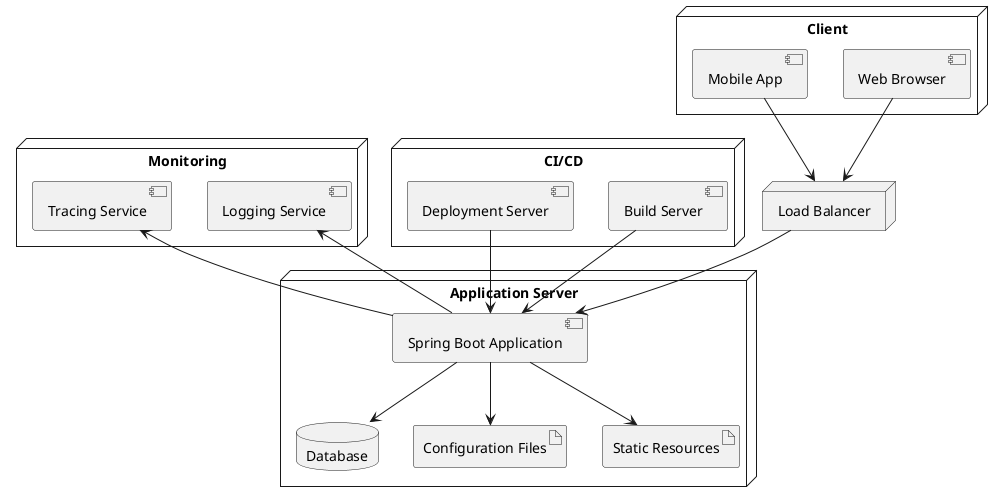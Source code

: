 @startuml
skinparam backgroundColor #FFFFFF
skinparam componentStyle uml2

node "Application Server" {
  [Spring Boot Application]
  database "Database" as db
  artifact "Configuration Files" as config
  artifact "Static Resources" as static
  [Spring Boot Application] --> db
  [Spring Boot Application] --> config
  [Spring Boot Application] --> static
}

node "Load Balancer" {
  [Load Balancer] --> [Spring Boot Application]
}

node "Client" {
  [Web Browser]
  [Mobile App]
  [Web Browser] --> [Load Balancer]
  [Mobile App] --> [Load Balancer]
}

node "Monitoring" {
  [Logging Service]
  [Tracing Service]
  [Logging Service] <-- [Spring Boot Application]
  [Tracing Service] <-- [Spring Boot Application]
}

node "CI/CD" {
  [Build Server]
  [Deployment Server]
  [Build Server] --> [Spring Boot Application]
  [Deployment Server] --> [Spring Boot Application]
}

@enduml